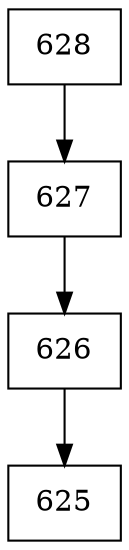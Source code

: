 digraph G {
  node [shape=record];
  node0 [label="{628}"];
  node0 -> node1;
  node1 [label="{627}"];
  node1 -> node2;
  node2 [label="{626}"];
  node2 -> node3;
  node3 [label="{625}"];
}
